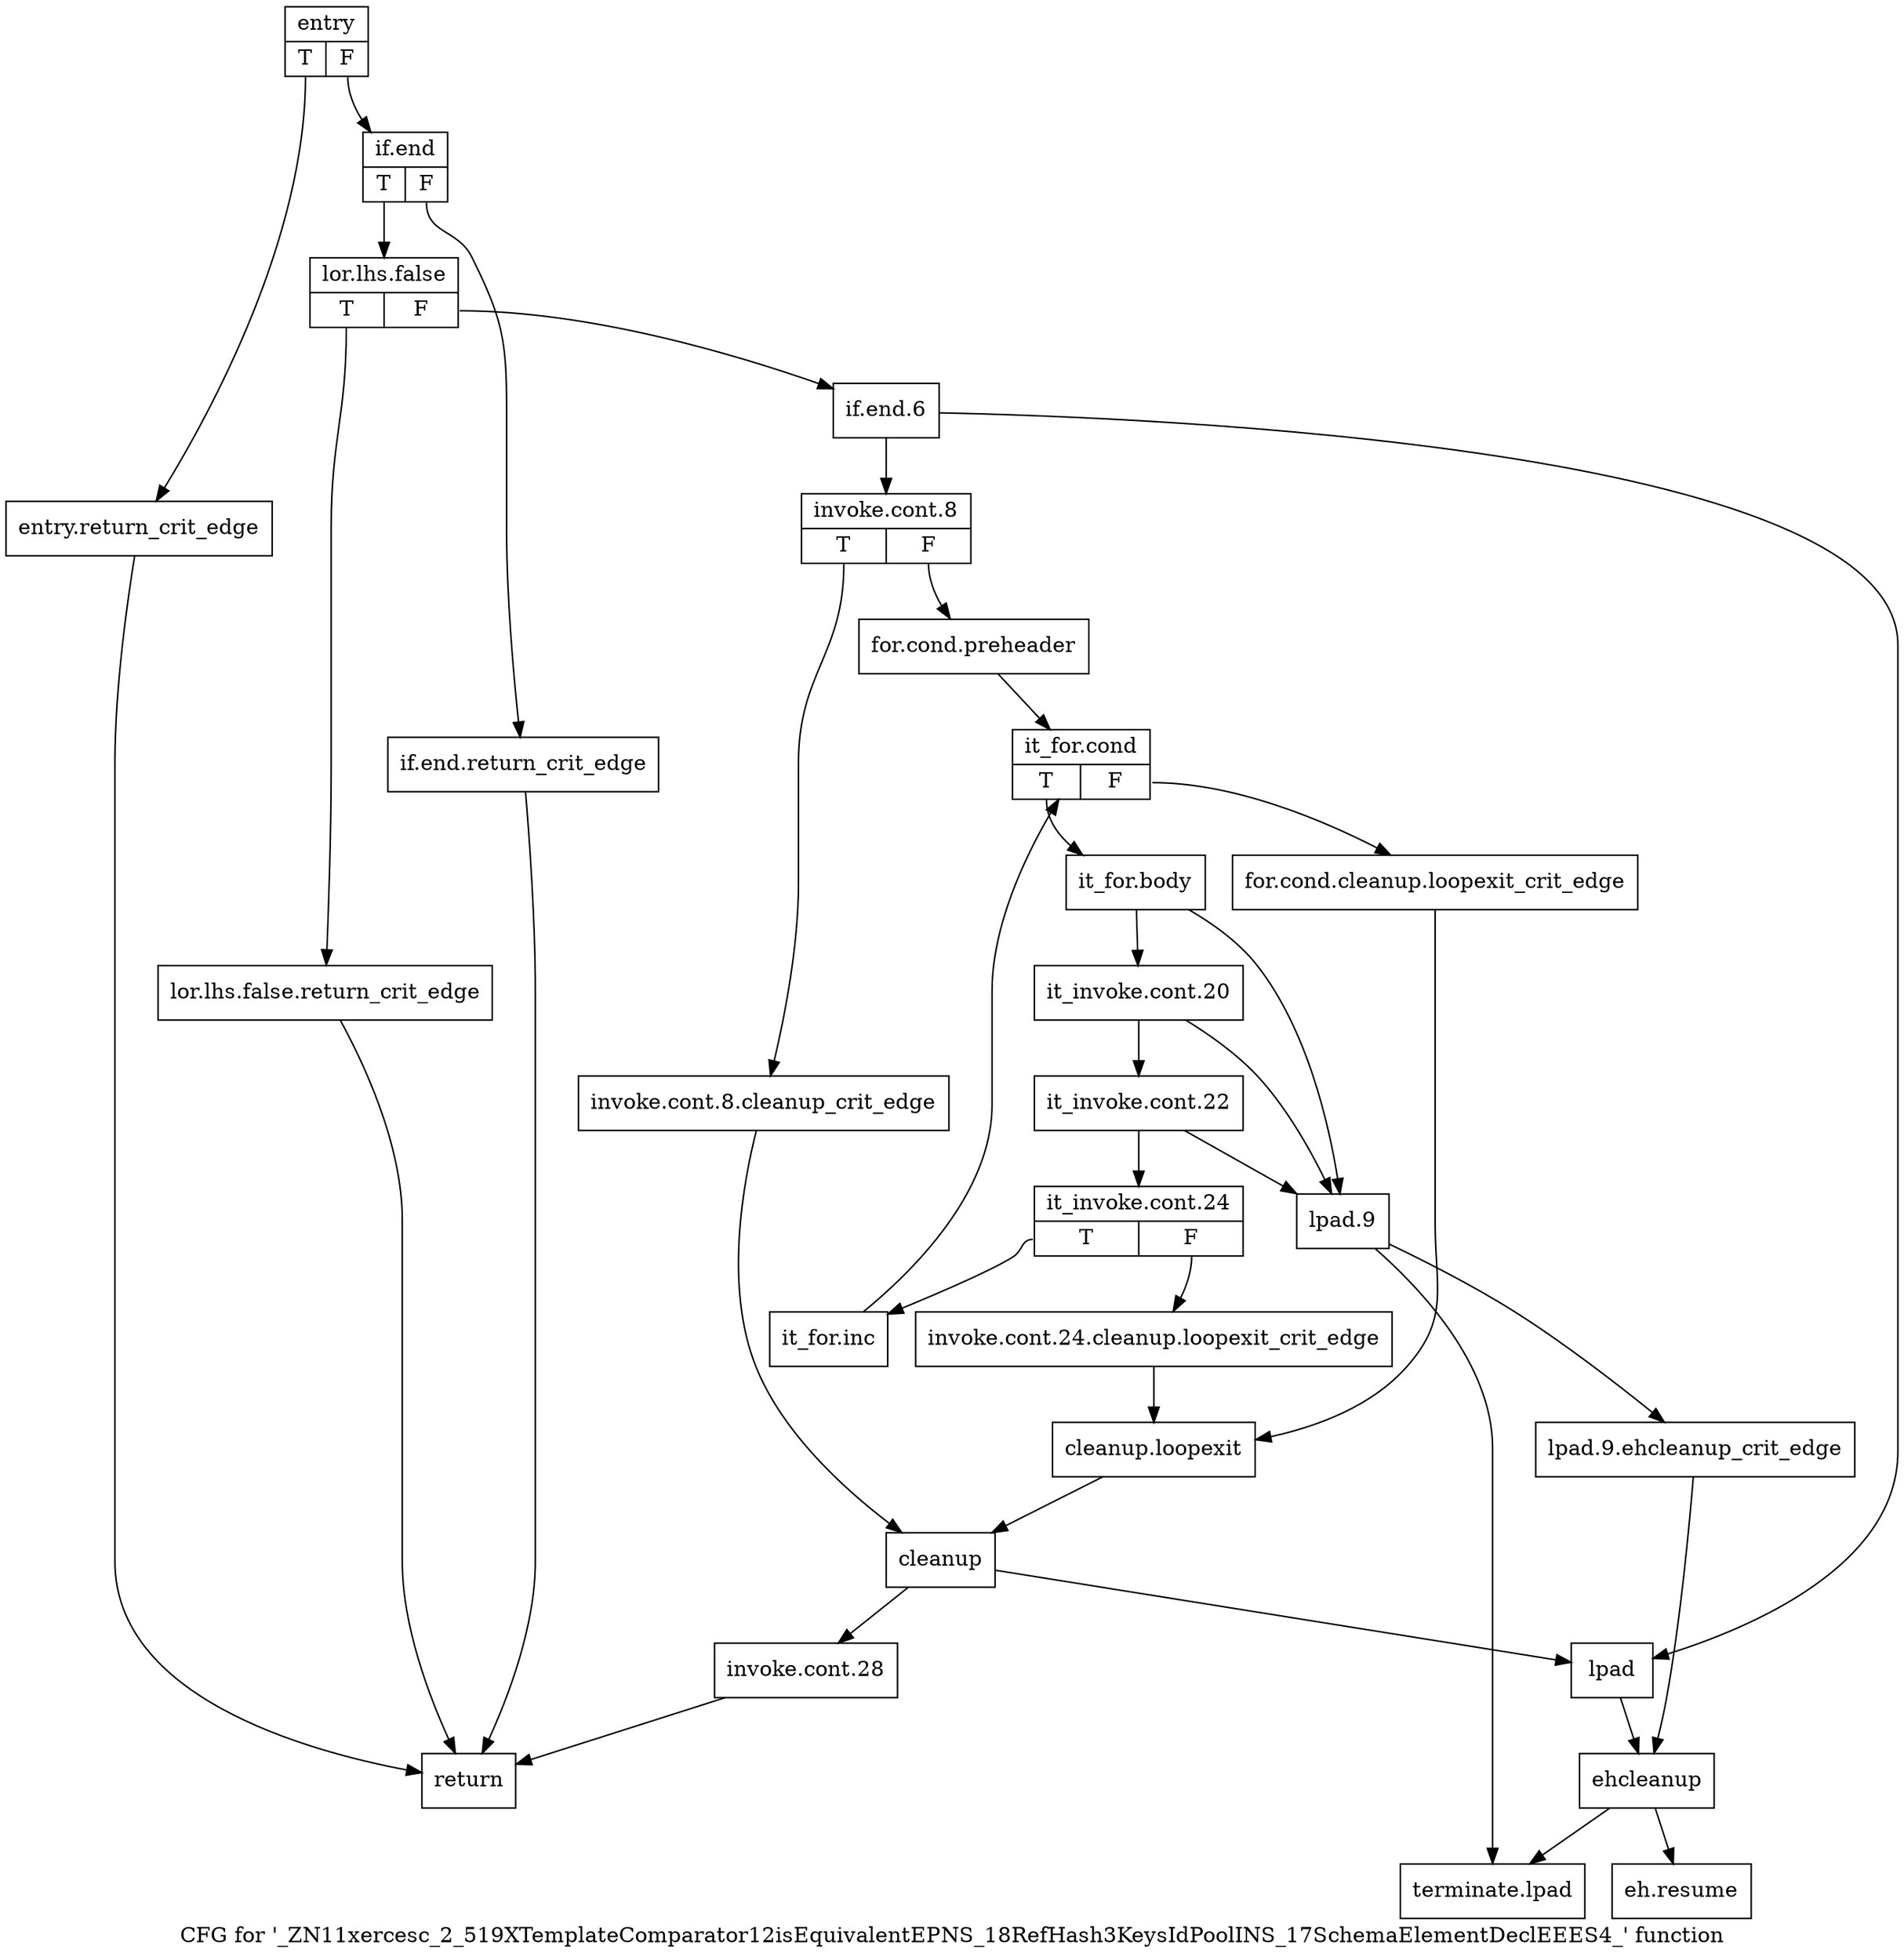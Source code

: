 digraph "CFG for '_ZN11xercesc_2_519XTemplateComparator12isEquivalentEPNS_18RefHash3KeysIdPoolINS_17SchemaElementDeclEEES4_' function" {
	label="CFG for '_ZN11xercesc_2_519XTemplateComparator12isEquivalentEPNS_18RefHash3KeysIdPoolINS_17SchemaElementDeclEEES4_' function";

	Node0x57faa50 [shape=record,label="{entry|{<s0>T|<s1>F}}"];
	Node0x57faa50:s0 -> Node0x57faaa0;
	Node0x57faa50:s1 -> Node0x57ffe00;
	Node0x57faaa0 [shape=record,label="{entry.return_crit_edge}"];
	Node0x57faaa0 -> Node0x5800530;
	Node0x57ffe00 [shape=record,label="{if.end|{<s0>T|<s1>F}}"];
	Node0x57ffe00:s0 -> Node0x57ffea0;
	Node0x57ffe00:s1 -> Node0x57ffe50;
	Node0x57ffe50 [shape=record,label="{if.end.return_crit_edge}"];
	Node0x57ffe50 -> Node0x5800530;
	Node0x57ffea0 [shape=record,label="{lor.lhs.false|{<s0>T|<s1>F}}"];
	Node0x57ffea0:s0 -> Node0x57ffef0;
	Node0x57ffea0:s1 -> Node0x57fff40;
	Node0x57ffef0 [shape=record,label="{lor.lhs.false.return_crit_edge}"];
	Node0x57ffef0 -> Node0x5800530;
	Node0x57fff40 [shape=record,label="{if.end.6}"];
	Node0x57fff40 -> Node0x57fff90;
	Node0x57fff40 -> Node0x5800080;
	Node0x57fff90 [shape=record,label="{invoke.cont.8|{<s0>T|<s1>F}}"];
	Node0x57fff90:s0 -> Node0x57fffe0;
	Node0x57fff90:s1 -> Node0x5800030;
	Node0x57fffe0 [shape=record,label="{invoke.cont.8.cleanup_crit_edge}"];
	Node0x57fffe0 -> Node0x5800440;
	Node0x5800030 [shape=record,label="{for.cond.preheader}"];
	Node0x5800030 -> Node0x5800170;
	Node0x5800080 [shape=record,label="{lpad}"];
	Node0x5800080 -> Node0x58004e0;
	Node0x58000d0 [shape=record,label="{lpad.9}"];
	Node0x58000d0 -> Node0x5800120;
	Node0x58000d0 -> Node0x58005d0;
	Node0x5800120 [shape=record,label="{lpad.9.ehcleanup_crit_edge}"];
	Node0x5800120 -> Node0x58004e0;
	Node0x5800170 [shape=record,label="{it_for.cond|{<s0>T|<s1>F}}"];
	Node0x5800170:s0 -> Node0x5800210;
	Node0x5800170:s1 -> Node0x58001c0;
	Node0x58001c0 [shape=record,label="{for.cond.cleanup.loopexit_crit_edge}"];
	Node0x58001c0 -> Node0x58003f0;
	Node0x5800210 [shape=record,label="{it_for.body}"];
	Node0x5800210 -> Node0x5800260;
	Node0x5800210 -> Node0x58000d0;
	Node0x5800260 [shape=record,label="{it_invoke.cont.20}"];
	Node0x5800260 -> Node0x58002b0;
	Node0x5800260 -> Node0x58000d0;
	Node0x58002b0 [shape=record,label="{it_invoke.cont.22}"];
	Node0x58002b0 -> Node0x5800300;
	Node0x58002b0 -> Node0x58000d0;
	Node0x5800300 [shape=record,label="{it_invoke.cont.24|{<s0>T|<s1>F}}"];
	Node0x5800300:s0 -> Node0x58003a0;
	Node0x5800300:s1 -> Node0x5800350;
	Node0x5800350 [shape=record,label="{invoke.cont.24.cleanup.loopexit_crit_edge}"];
	Node0x5800350 -> Node0x58003f0;
	Node0x58003a0 [shape=record,label="{it_for.inc}"];
	Node0x58003a0 -> Node0x5800170;
	Node0x58003f0 [shape=record,label="{cleanup.loopexit}"];
	Node0x58003f0 -> Node0x5800440;
	Node0x5800440 [shape=record,label="{cleanup}"];
	Node0x5800440 -> Node0x5800490;
	Node0x5800440 -> Node0x5800080;
	Node0x5800490 [shape=record,label="{invoke.cont.28}"];
	Node0x5800490 -> Node0x5800530;
	Node0x58004e0 [shape=record,label="{ehcleanup}"];
	Node0x58004e0 -> Node0x5800580;
	Node0x58004e0 -> Node0x58005d0;
	Node0x5800530 [shape=record,label="{return}"];
	Node0x5800580 [shape=record,label="{eh.resume}"];
	Node0x58005d0 [shape=record,label="{terminate.lpad}"];
}
